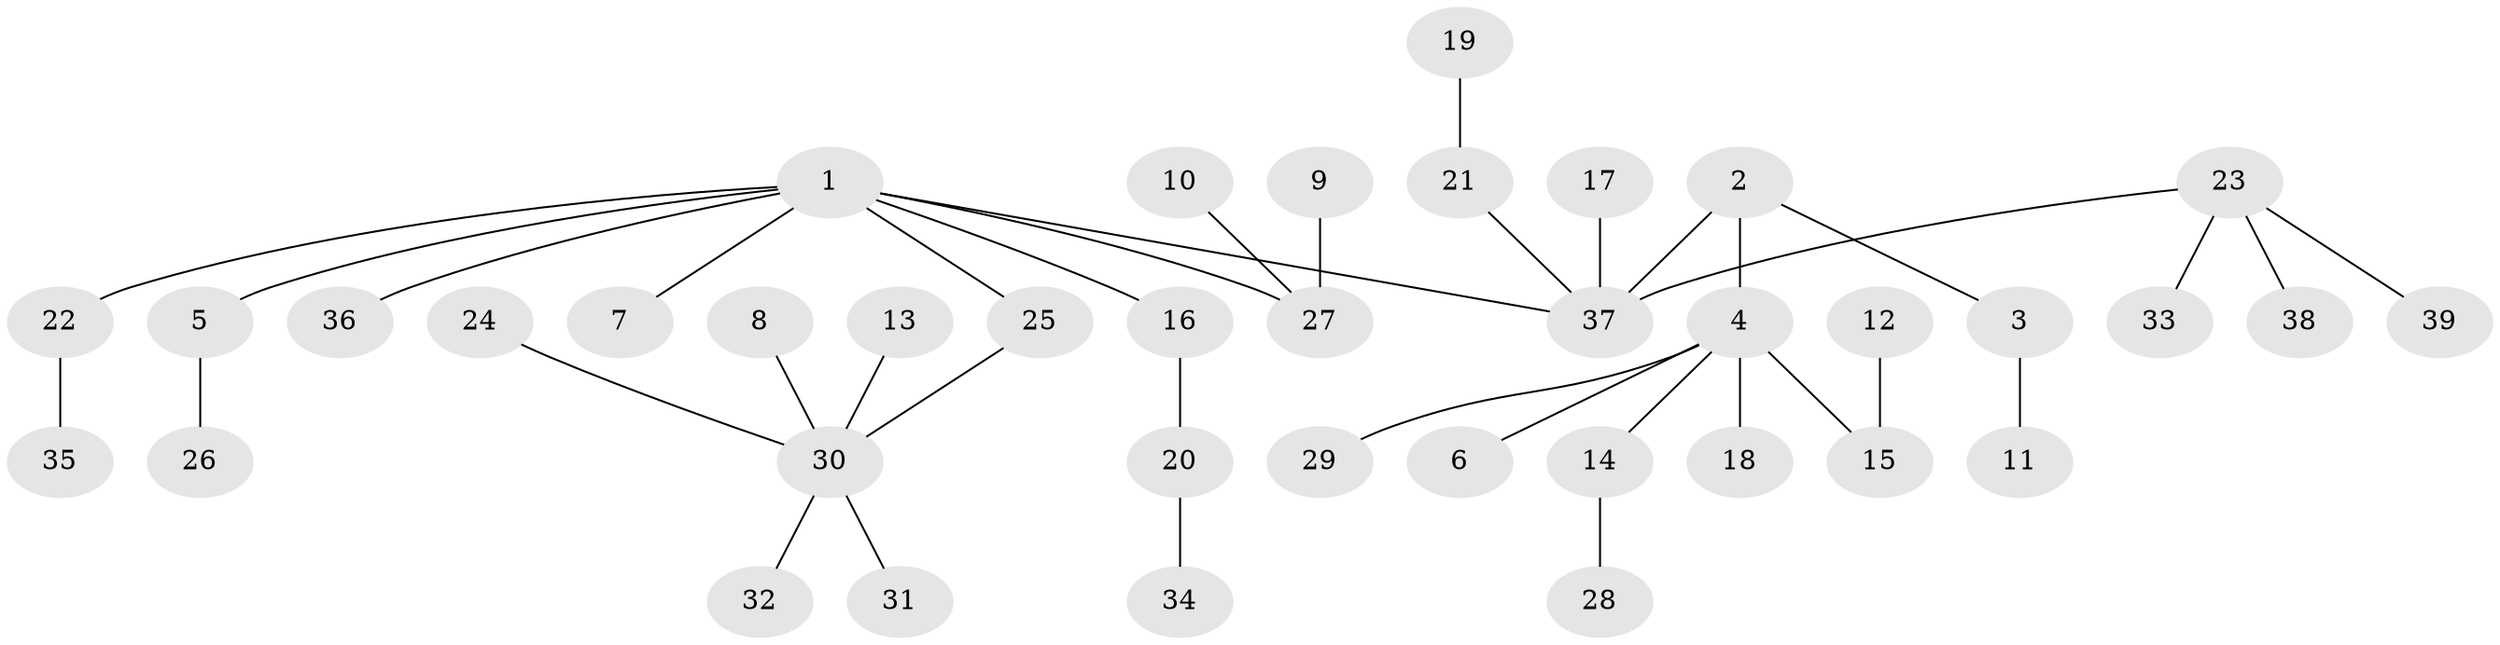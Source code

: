 // original degree distribution, {5: 0.012987012987012988, 4: 0.06493506493506493, 3: 0.15584415584415584, 6: 0.025974025974025976, 2: 0.2857142857142857, 1: 0.45454545454545453}
// Generated by graph-tools (version 1.1) at 2025/26/03/09/25 03:26:29]
// undirected, 39 vertices, 38 edges
graph export_dot {
graph [start="1"]
  node [color=gray90,style=filled];
  1;
  2;
  3;
  4;
  5;
  6;
  7;
  8;
  9;
  10;
  11;
  12;
  13;
  14;
  15;
  16;
  17;
  18;
  19;
  20;
  21;
  22;
  23;
  24;
  25;
  26;
  27;
  28;
  29;
  30;
  31;
  32;
  33;
  34;
  35;
  36;
  37;
  38;
  39;
  1 -- 5 [weight=1.0];
  1 -- 7 [weight=1.0];
  1 -- 16 [weight=1.0];
  1 -- 22 [weight=1.0];
  1 -- 25 [weight=1.0];
  1 -- 27 [weight=1.0];
  1 -- 36 [weight=1.0];
  1 -- 37 [weight=1.0];
  2 -- 3 [weight=1.0];
  2 -- 4 [weight=1.0];
  2 -- 37 [weight=1.0];
  3 -- 11 [weight=1.0];
  4 -- 6 [weight=1.0];
  4 -- 14 [weight=1.0];
  4 -- 15 [weight=1.0];
  4 -- 18 [weight=1.0];
  4 -- 29 [weight=1.0];
  5 -- 26 [weight=1.0];
  8 -- 30 [weight=1.0];
  9 -- 27 [weight=1.0];
  10 -- 27 [weight=1.0];
  12 -- 15 [weight=1.0];
  13 -- 30 [weight=1.0];
  14 -- 28 [weight=1.0];
  16 -- 20 [weight=1.0];
  17 -- 37 [weight=1.0];
  19 -- 21 [weight=1.0];
  20 -- 34 [weight=1.0];
  21 -- 37 [weight=1.0];
  22 -- 35 [weight=1.0];
  23 -- 33 [weight=1.0];
  23 -- 37 [weight=1.0];
  23 -- 38 [weight=1.0];
  23 -- 39 [weight=1.0];
  24 -- 30 [weight=1.0];
  25 -- 30 [weight=1.0];
  30 -- 31 [weight=1.0];
  30 -- 32 [weight=1.0];
}
